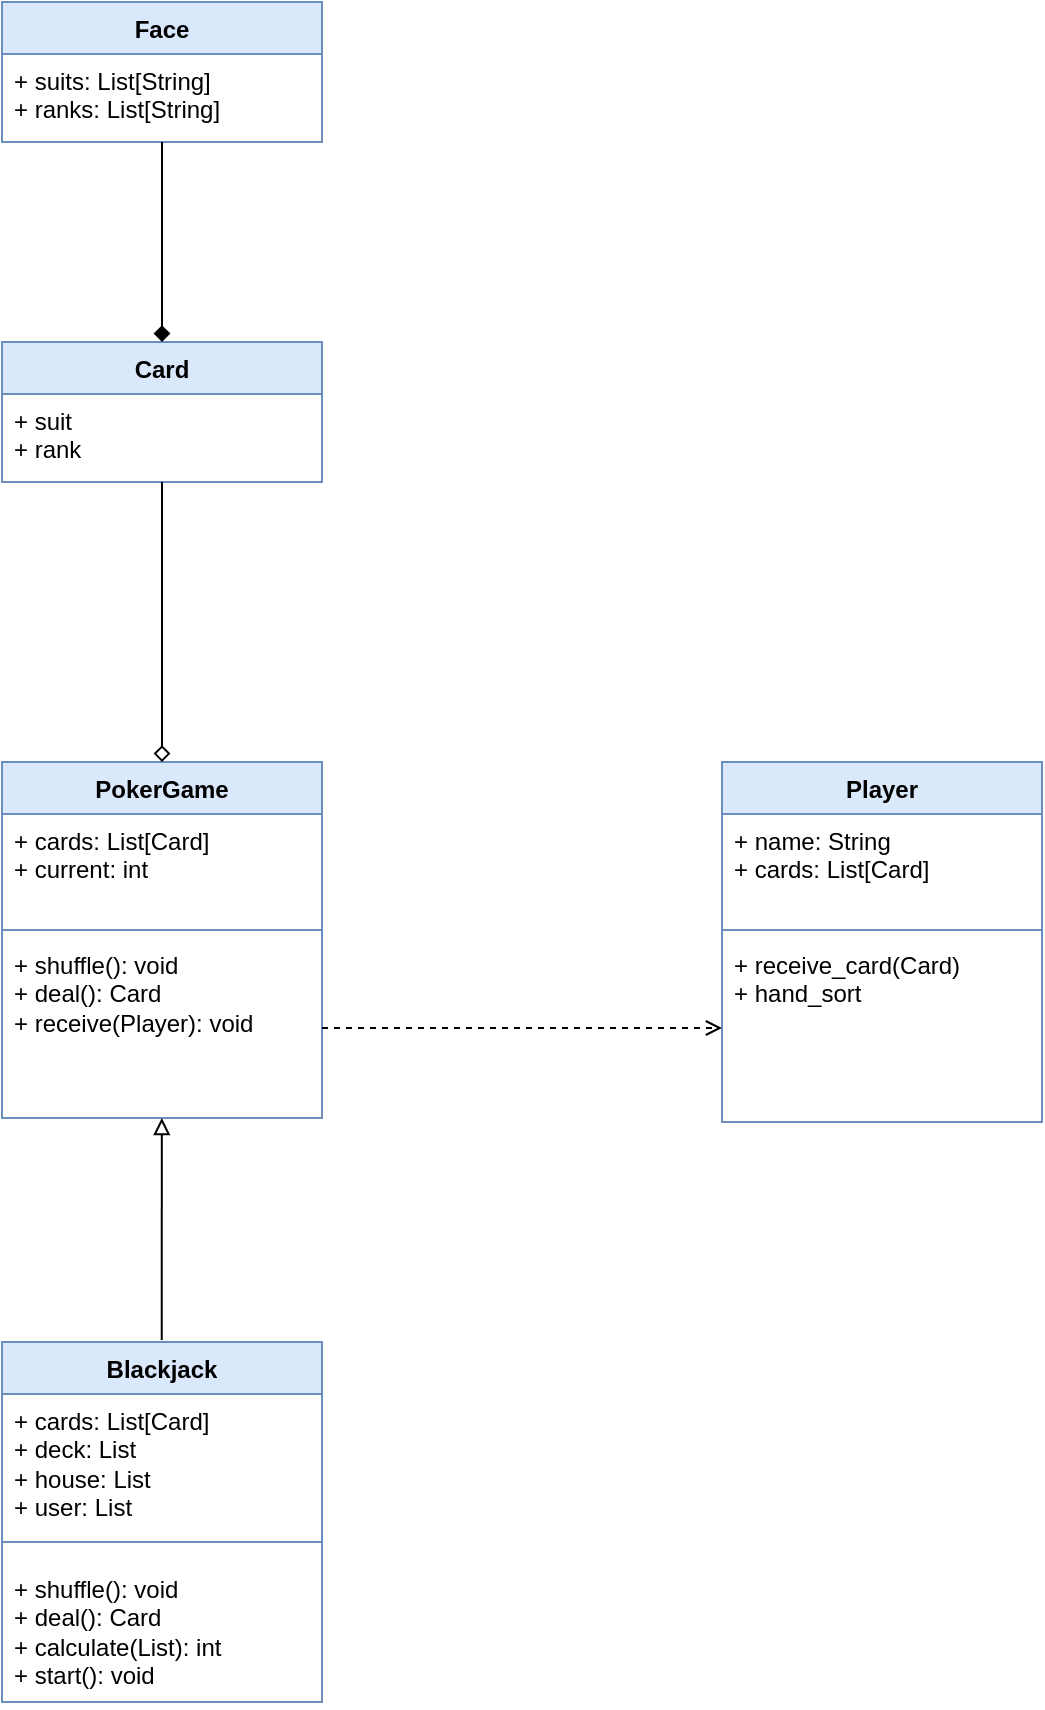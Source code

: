 <mxfile version="24.6.2" type="device">
  <diagram name="第 1 页" id="cJlD5RbH6lGsggKWrMXy">
    <mxGraphModel dx="1603" dy="835" grid="1" gridSize="10" guides="1" tooltips="1" connect="1" arrows="1" fold="1" page="1" pageScale="1" pageWidth="827" pageHeight="1169" math="0" shadow="0">
      <root>
        <mxCell id="0" />
        <mxCell id="1" parent="0" />
        <mxCell id="CigFSvh7JT6bzasGbtOh-1" value="Face" style="swimlane;fontStyle=1;align=center;verticalAlign=top;childLayout=stackLayout;horizontal=1;startSize=26;horizontalStack=0;resizeParent=1;resizeParentMax=0;resizeLast=0;collapsible=1;marginBottom=0;whiteSpace=wrap;html=1;fillColor=#dae8fc;strokeColor=#6c8ebf;" parent="1" vertex="1">
          <mxGeometry x="160" y="80" width="160" height="70" as="geometry">
            <mxRectangle x="100" y="180" width="70" height="30" as="alternateBounds" />
          </mxGeometry>
        </mxCell>
        <mxCell id="CigFSvh7JT6bzasGbtOh-2" value="+ suits: List[String]&lt;div&gt;+ ranks: List[String]&lt;/div&gt;" style="text;strokeColor=none;fillColor=none;align=left;verticalAlign=top;spacingLeft=4;spacingRight=4;overflow=hidden;rotatable=0;points=[[0,0.5],[1,0.5]];portConstraint=eastwest;whiteSpace=wrap;html=1;" parent="CigFSvh7JT6bzasGbtOh-1" vertex="1">
          <mxGeometry y="26" width="160" height="44" as="geometry" />
        </mxCell>
        <mxCell id="CigFSvh7JT6bzasGbtOh-5" value="Player" style="swimlane;fontStyle=1;align=center;verticalAlign=top;childLayout=stackLayout;horizontal=1;startSize=26;horizontalStack=0;resizeParent=1;resizeParentMax=0;resizeLast=0;collapsible=1;marginBottom=0;whiteSpace=wrap;html=1;fillColor=#dae8fc;strokeColor=#6c8ebf;" parent="1" vertex="1">
          <mxGeometry x="520" y="460" width="160" height="180" as="geometry" />
        </mxCell>
        <mxCell id="CigFSvh7JT6bzasGbtOh-6" value="+ name: String&lt;div&gt;+ cards: List[Card]&lt;/div&gt;" style="text;strokeColor=none;fillColor=none;align=left;verticalAlign=top;spacingLeft=4;spacingRight=4;overflow=hidden;rotatable=0;points=[[0,0.5],[1,0.5]];portConstraint=eastwest;whiteSpace=wrap;html=1;" parent="CigFSvh7JT6bzasGbtOh-5" vertex="1">
          <mxGeometry y="26" width="160" height="54" as="geometry" />
        </mxCell>
        <mxCell id="CigFSvh7JT6bzasGbtOh-7" value="" style="line;strokeWidth=1;fillColor=none;align=left;verticalAlign=middle;spacingTop=-1;spacingLeft=3;spacingRight=3;rotatable=0;labelPosition=right;points=[];portConstraint=eastwest;strokeColor=inherit;" parent="CigFSvh7JT6bzasGbtOh-5" vertex="1">
          <mxGeometry y="80" width="160" height="8" as="geometry" />
        </mxCell>
        <mxCell id="CigFSvh7JT6bzasGbtOh-8" value="+ receive_card(Card)&lt;div&gt;+ hand_sort&lt;br&gt;&lt;div&gt;&lt;br&gt;&lt;/div&gt;&lt;/div&gt;" style="text;strokeColor=none;fillColor=none;align=left;verticalAlign=top;spacingLeft=4;spacingRight=4;overflow=hidden;rotatable=0;points=[[0,0.5],[1,0.5]];portConstraint=eastwest;whiteSpace=wrap;html=1;" parent="CigFSvh7JT6bzasGbtOh-5" vertex="1">
          <mxGeometry y="88" width="160" height="92" as="geometry" />
        </mxCell>
        <mxCell id="CigFSvh7JT6bzasGbtOh-9" value="Poker&lt;span style=&quot;background-color: initial;&quot;&gt;Game&lt;/span&gt;" style="swimlane;fontStyle=1;align=center;verticalAlign=top;childLayout=stackLayout;horizontal=1;startSize=26;horizontalStack=0;resizeParent=1;resizeParentMax=0;resizeLast=0;collapsible=1;marginBottom=0;whiteSpace=wrap;html=1;fillColor=#dae8fc;strokeColor=#6c8ebf;" parent="1" vertex="1">
          <mxGeometry x="160" y="460" width="160" height="178" as="geometry" />
        </mxCell>
        <mxCell id="CigFSvh7JT6bzasGbtOh-10" value="+ cards: List[Card]&lt;div&gt;+ current: int&lt;br&gt;&lt;div&gt;&lt;br&gt;&lt;/div&gt;&lt;/div&gt;" style="text;strokeColor=none;fillColor=none;align=left;verticalAlign=top;spacingLeft=4;spacingRight=4;overflow=hidden;rotatable=0;points=[[0,0.5],[1,0.5]];portConstraint=eastwest;whiteSpace=wrap;html=1;" parent="CigFSvh7JT6bzasGbtOh-9" vertex="1">
          <mxGeometry y="26" width="160" height="54" as="geometry" />
        </mxCell>
        <mxCell id="CigFSvh7JT6bzasGbtOh-11" value="" style="line;strokeWidth=1;fillColor=none;align=left;verticalAlign=middle;spacingTop=-1;spacingLeft=3;spacingRight=3;rotatable=0;labelPosition=right;points=[];portConstraint=eastwest;strokeColor=inherit;" parent="CigFSvh7JT6bzasGbtOh-9" vertex="1">
          <mxGeometry y="80" width="160" height="8" as="geometry" />
        </mxCell>
        <mxCell id="CigFSvh7JT6bzasGbtOh-12" value="+ shuffle(): void&lt;div&gt;+ deal(): Card&lt;/div&gt;&lt;div&gt;+ receive(Player): void&lt;/div&gt;" style="text;strokeColor=none;fillColor=none;align=left;verticalAlign=top;spacingLeft=4;spacingRight=4;overflow=hidden;rotatable=0;points=[[0,0.5],[1,0.5]];portConstraint=eastwest;whiteSpace=wrap;html=1;" parent="CigFSvh7JT6bzasGbtOh-9" vertex="1">
          <mxGeometry y="88" width="160" height="90" as="geometry" />
        </mxCell>
        <mxCell id="CigFSvh7JT6bzasGbtOh-13" value="Card" style="swimlane;fontStyle=1;align=center;verticalAlign=top;childLayout=stackLayout;horizontal=1;startSize=26;horizontalStack=0;resizeParent=1;resizeParentMax=0;resizeLast=0;collapsible=1;marginBottom=0;whiteSpace=wrap;html=1;fillColor=#dae8fc;strokeColor=#6c8ebf;" parent="1" vertex="1">
          <mxGeometry x="160" y="250" width="160" height="70" as="geometry" />
        </mxCell>
        <mxCell id="CigFSvh7JT6bzasGbtOh-14" value="+ suit&lt;div&gt;+ rank&lt;/div&gt;" style="text;strokeColor=none;fillColor=none;align=left;verticalAlign=top;spacingLeft=4;spacingRight=4;overflow=hidden;rotatable=0;points=[[0,0.5],[1,0.5]];portConstraint=eastwest;whiteSpace=wrap;html=1;" parent="CigFSvh7JT6bzasGbtOh-13" vertex="1">
          <mxGeometry y="26" width="160" height="44" as="geometry" />
        </mxCell>
        <mxCell id="oJuax6Xk0jHjDoTE4LVz-1" value="Blackjack" style="swimlane;fontStyle=1;align=center;verticalAlign=top;childLayout=stackLayout;horizontal=1;startSize=26;horizontalStack=0;resizeParent=1;resizeParentMax=0;resizeLast=0;collapsible=1;marginBottom=0;whiteSpace=wrap;html=1;fillColor=#dae8fc;strokeColor=#6c8ebf;" parent="1" vertex="1">
          <mxGeometry x="160" y="750" width="160" height="180" as="geometry" />
        </mxCell>
        <mxCell id="oJuax6Xk0jHjDoTE4LVz-2" value="&lt;div&gt;+ cards: List[Card]&lt;/div&gt;+ deck: List&lt;div&gt;+ house: List&lt;/div&gt;&lt;div&gt;+ user: List&lt;/div&gt;" style="text;strokeColor=none;fillColor=none;align=left;verticalAlign=top;spacingLeft=4;spacingRight=4;overflow=hidden;rotatable=0;points=[[0,0.5],[1,0.5]];portConstraint=eastwest;whiteSpace=wrap;html=1;" parent="oJuax6Xk0jHjDoTE4LVz-1" vertex="1">
          <mxGeometry y="26" width="160" height="64" as="geometry" />
        </mxCell>
        <mxCell id="oJuax6Xk0jHjDoTE4LVz-3" value="" style="line;strokeWidth=1;fillColor=none;align=left;verticalAlign=middle;spacingTop=-1;spacingLeft=3;spacingRight=3;rotatable=0;labelPosition=right;points=[];portConstraint=eastwest;strokeColor=inherit;" parent="oJuax6Xk0jHjDoTE4LVz-1" vertex="1">
          <mxGeometry y="90" width="160" height="20" as="geometry" />
        </mxCell>
        <mxCell id="oJuax6Xk0jHjDoTE4LVz-4" value="+ shuffle(): void&lt;div&gt;+ deal(): Card&lt;br&gt;&lt;div&gt;+ calculate(List): int&lt;div&gt;+ start(): void&lt;/div&gt;&lt;/div&gt;&lt;/div&gt;" style="text;strokeColor=none;fillColor=none;align=left;verticalAlign=top;spacingLeft=4;spacingRight=4;overflow=hidden;rotatable=0;points=[[0,0.5],[1,0.5]];portConstraint=eastwest;whiteSpace=wrap;html=1;" parent="oJuax6Xk0jHjDoTE4LVz-1" vertex="1">
          <mxGeometry y="110" width="160" height="70" as="geometry" />
        </mxCell>
        <mxCell id="oJuax6Xk0jHjDoTE4LVz-6" style="edgeStyle=orthogonalEdgeStyle;rounded=0;orthogonalLoop=1;jettySize=auto;html=1;entryX=0.5;entryY=0;entryDx=0;entryDy=0;endArrow=diamond;endFill=0;" parent="1" source="CigFSvh7JT6bzasGbtOh-14" target="CigFSvh7JT6bzasGbtOh-9" edge="1">
          <mxGeometry relative="1" as="geometry">
            <Array as="points">
              <mxPoint x="240" y="330" />
              <mxPoint x="240" y="330" />
            </Array>
          </mxGeometry>
        </mxCell>
        <mxCell id="oJuax6Xk0jHjDoTE4LVz-9" style="edgeStyle=orthogonalEdgeStyle;rounded=0;orthogonalLoop=1;jettySize=auto;html=1;dashed=1;endArrow=open;endFill=0;" parent="1" source="CigFSvh7JT6bzasGbtOh-12" target="CigFSvh7JT6bzasGbtOh-8" edge="1">
          <mxGeometry relative="1" as="geometry">
            <Array as="points">
              <mxPoint x="440" y="593" />
              <mxPoint x="440" y="593" />
            </Array>
          </mxGeometry>
        </mxCell>
        <mxCell id="oJuax6Xk0jHjDoTE4LVz-13" style="edgeStyle=orthogonalEdgeStyle;rounded=0;orthogonalLoop=1;jettySize=auto;html=1;endArrow=block;endFill=0;" parent="1" edge="1">
          <mxGeometry relative="1" as="geometry">
            <mxPoint x="239.88" y="749" as="sourcePoint" />
            <mxPoint x="239.88" y="638" as="targetPoint" />
            <Array as="points">
              <mxPoint x="239.88" y="638" />
            </Array>
          </mxGeometry>
        </mxCell>
        <mxCell id="oJuax6Xk0jHjDoTE4LVz-14" style="edgeStyle=orthogonalEdgeStyle;rounded=0;orthogonalLoop=1;jettySize=auto;html=1;entryX=0.5;entryY=0;entryDx=0;entryDy=0;endArrow=diamond;endFill=1;" parent="1" source="CigFSvh7JT6bzasGbtOh-2" target="CigFSvh7JT6bzasGbtOh-13" edge="1">
          <mxGeometry relative="1" as="geometry">
            <Array as="points">
              <mxPoint x="240" y="170" />
              <mxPoint x="240" y="170" />
            </Array>
          </mxGeometry>
        </mxCell>
      </root>
    </mxGraphModel>
  </diagram>
</mxfile>
